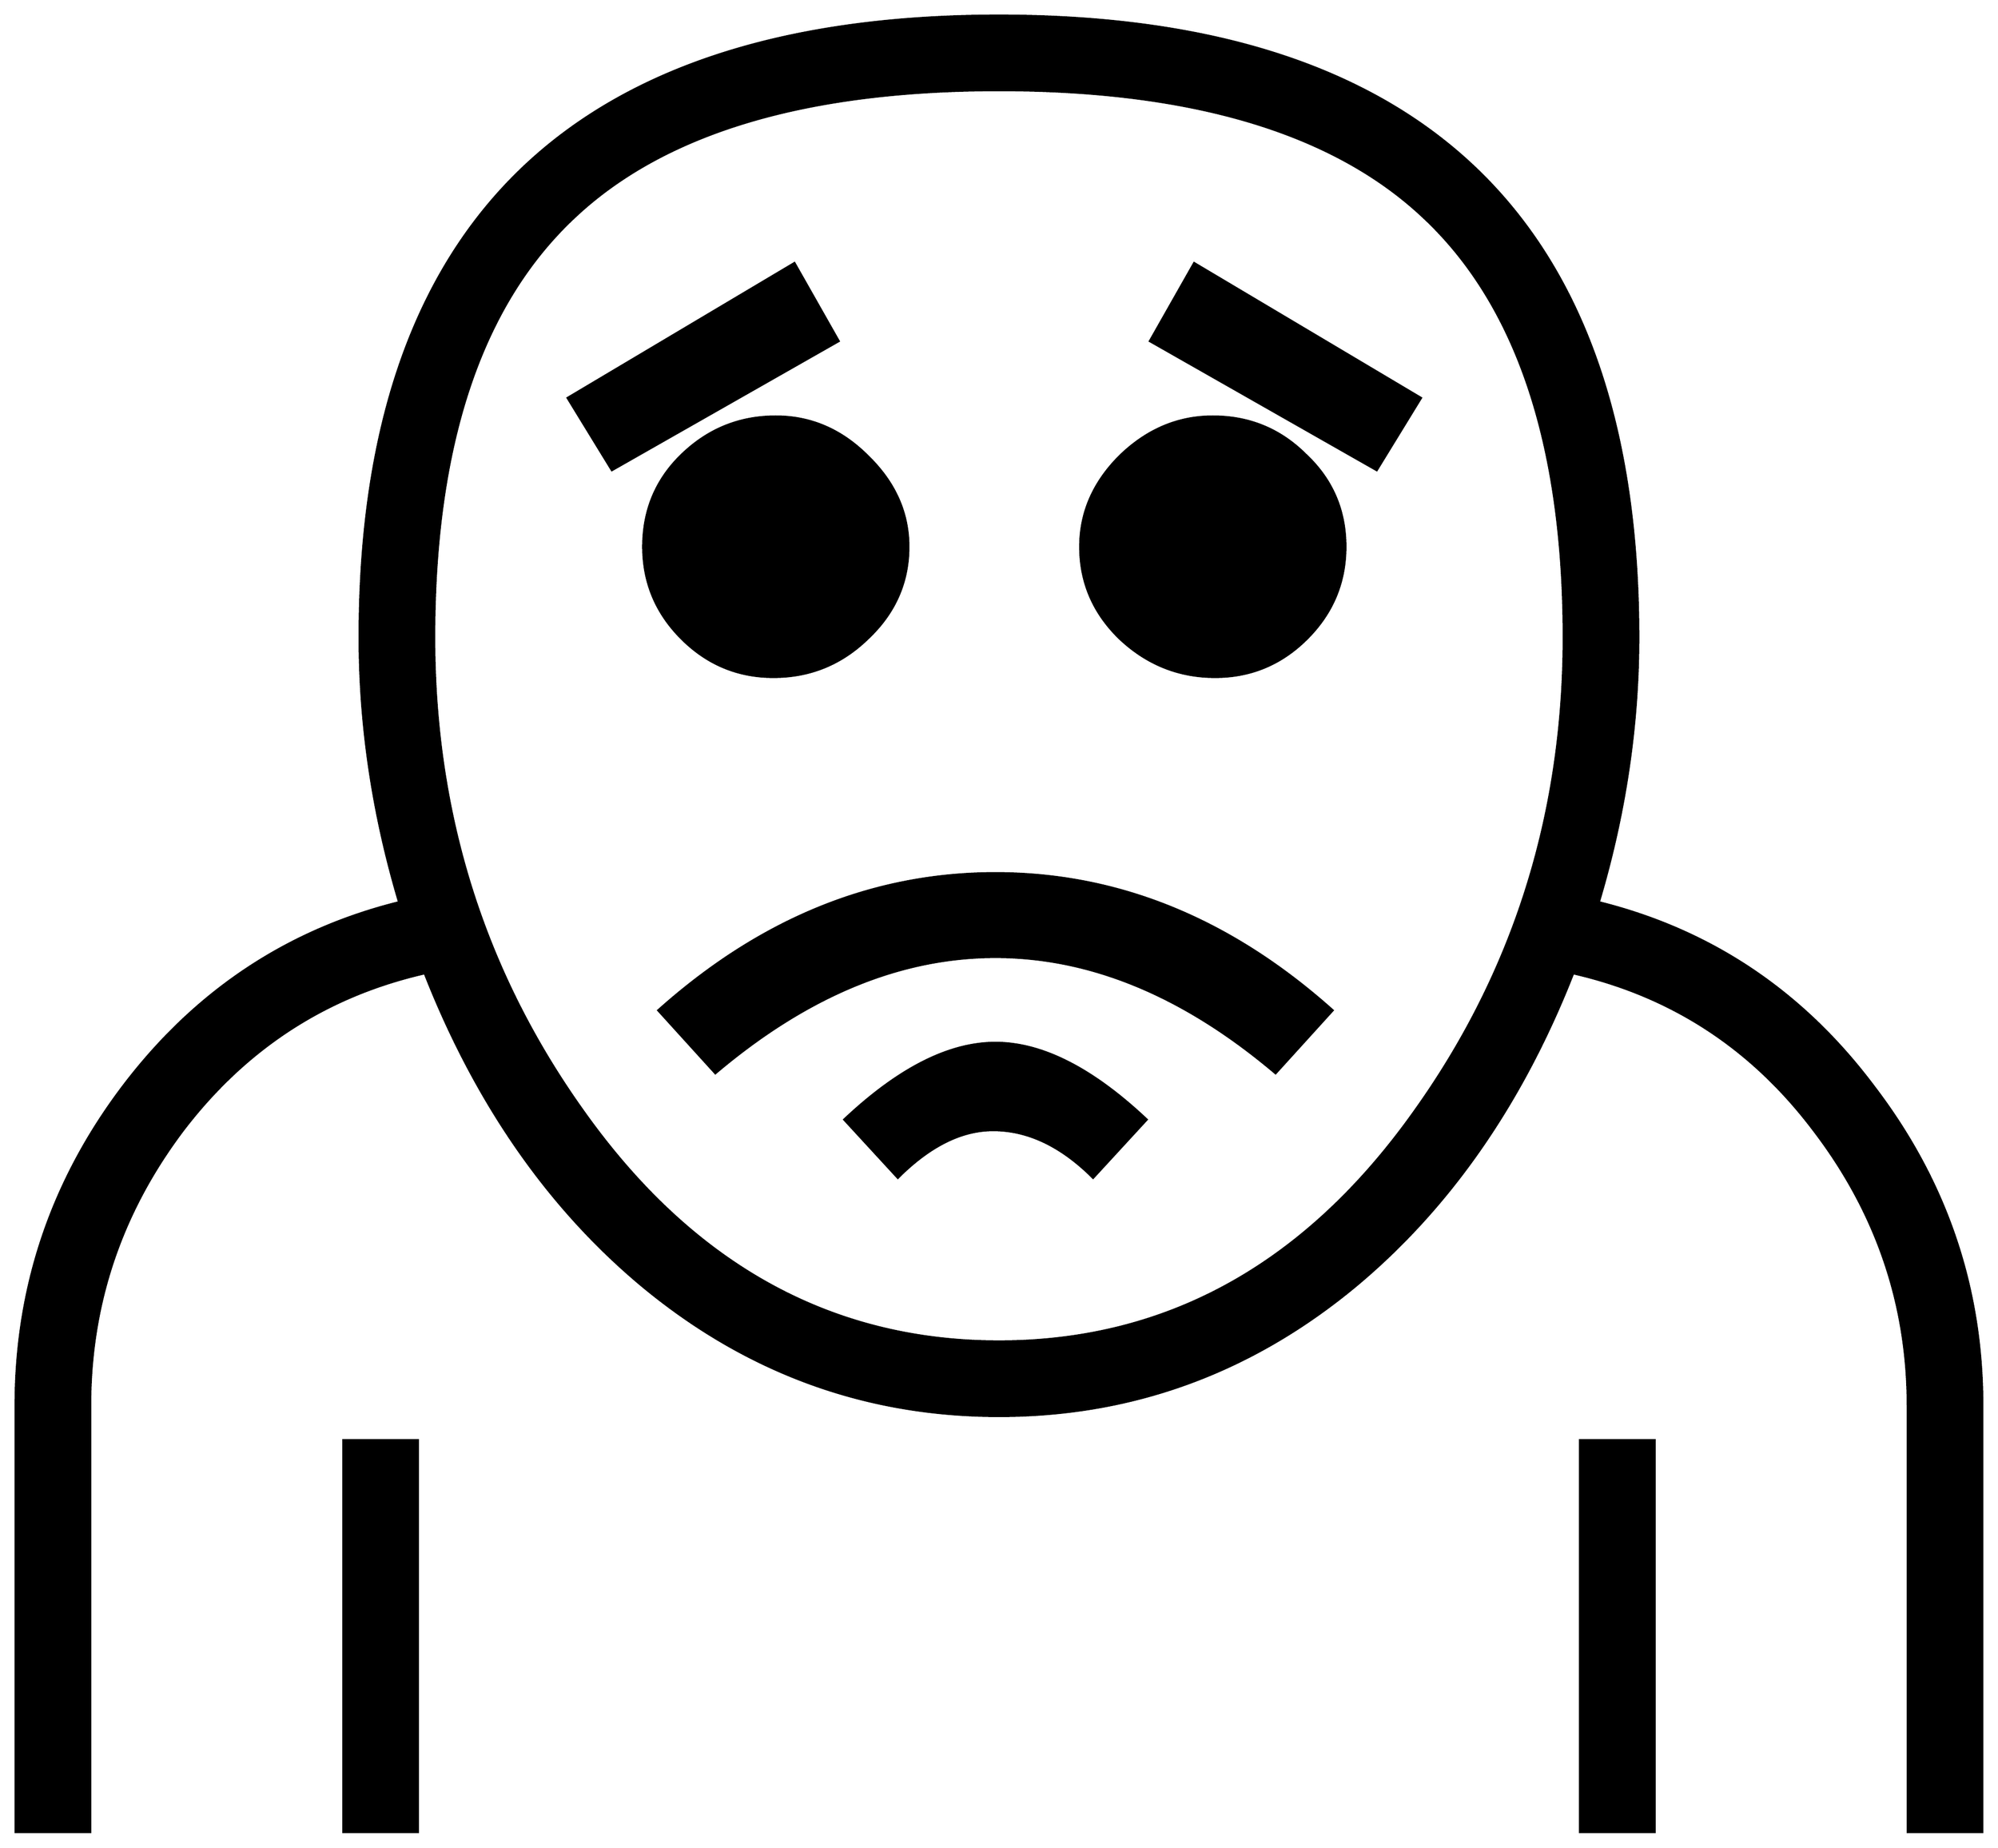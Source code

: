 


\begin{tikzpicture}[y=0.80pt, x=0.80pt, yscale=-1.0, xscale=1.0, inner sep=0pt, outer sep=0pt]
\begin{scope}[shift={(100.0,1791.0)},nonzero rule]
  \path[draw=.,fill=.,line width=1.600pt] (1788.0,114.0) --
    (1724.0,114.0) -- (1724.0,-253.0) .. controls
    (1724.0,-340.333) and (1697.0,-419.333) .. (1643.0,-490.0) ..
    controls (1589.667,-560.667) and (1520.667,-605.667) ..
    (1436.0,-625.0) .. controls (1392.0,-513.0) and
    (1329.667,-423.333) .. (1249.0,-356.0) .. controls
    (1159.0,-281.333) and (1056.667,-244.0) .. (942.0,-244.0) ..
    controls (827.333,-244.0) and (725.0,-281.333) .. (635.0,-356.0)
    .. controls (554.333,-423.333) and (492.0,-513.0) ..
    (448.0,-625.0) .. controls (363.333,-605.667) and (294.0,-560.667)
    .. (240.0,-490.0) .. controls (186.667,-419.333) and
    (160.0,-340.333) .. (160.0,-253.0) -- (160.0,114.0) --
    (96.0,114.0) -- (96.0,-253.0) .. controls (96.0,-354.333) and
    (126.667,-445.667) .. (188.0,-527.0) .. controls (250.0,-609.0)
    and (329.333,-662.0) .. (426.0,-686.0) .. controls
    (403.333,-762.0) and (392.0,-838.0) .. (392.0,-914.0) ..
    controls (392.0,-1270.667) and (575.333,-1449.0) ..
    (942.0,-1449.0) .. controls (1308.667,-1449.0) and
    (1492.0,-1270.667) .. (1492.0,-914.0) .. controls
    (1492.0,-838.0) and (1480.667,-762.0) .. (1458.0,-686.0) ..
    controls (1554.667,-662.0) and (1633.667,-609.0) ..
    (1695.0,-527.0) .. controls (1757.0,-445.667) and
    (1788.0,-354.333) .. (1788.0,-253.0) -- (1788.0,114.0) --
    cycle(1506.0,114.0) -- (1442.0,114.0) -- (1442.0,-223.0) --
    (1506.0,-223.0) -- (1506.0,114.0) -- cycle(442.0,114.0) --
    (378.0,114.0) -- (378.0,-223.0) -- (442.0,-223.0) --
    (442.0,114.0) -- cycle(1428.0,-914.0) .. controls
    (1428.0,-1079.333) and (1388.0,-1199.667) .. (1308.0,-1275.0) ..
    controls (1230.667,-1348.333) and (1108.667,-1385.0) ..
    (942.0,-1385.0) .. controls (775.333,-1385.0) and
    (653.333,-1348.333) .. (576.0,-1275.0) .. controls
    (496.0,-1199.667) and (456.0,-1079.333) .. (456.0,-914.0) ..
    controls (456.0,-762.667) and (498.333,-627.333) .. (583.0,-508.0)
    .. controls (677.0,-374.667) and (796.667,-308.0) ..
    (942.0,-308.0) .. controls (1087.333,-308.0) and
    (1207.0,-374.667) .. (1301.0,-508.0) .. controls
    (1385.667,-627.333) and (1428.0,-762.667) .. (1428.0,-914.0) --
    cycle(1305.0,-1120.0) -- (1267.0,-1058.0) --
    (1072.0,-1169.0) -- (1110.0,-1236.0) -- (1305.0,-1120.0) --
    cycle(1240.0,-992.0) .. controls (1240.0,-961.333) and
    (1229.0,-935.0) .. (1207.0,-913.0) .. controls
    (1185.0,-891.0) and (1158.667,-880.0) .. (1128.0,-880.0) ..
    controls (1096.667,-880.0) and (1069.333,-891.0) ..
    (1046.0,-913.0) .. controls (1023.333,-935.0) and
    (1012.0,-961.333) .. (1012.0,-992.0) .. controls
    (1012.0,-1021.333) and (1023.333,-1047.333) .. (1046.0,-1070.0) ..
    controls (1069.333,-1092.667) and (1096.0,-1104.0) ..
    (1126.0,-1104.0) .. controls (1157.333,-1104.0) and
    (1184.0,-1093.0) .. (1206.0,-1071.0) .. controls
    (1228.667,-1049.667) and (1240.0,-1023.333) .. (1240.0,-992.0) --
    cycle(804.0,-1169.0) -- (609.0,-1058.0) -- (571.0,-1120.0)
    -- (766.0,-1236.0) -- (804.0,-1169.0) -- cycle(864.0,-992.0)
    .. controls (864.0,-961.333) and (852.333,-935.0) ..
    (829.0,-913.0) .. controls (806.333,-891.0) and (779.333,-880.0)
    .. (748.0,-880.0) .. controls (717.333,-880.0) and
    (691.0,-891.0) .. (669.0,-913.0) .. controls (647.0,-935.0)
    and (636.0,-961.333) .. (636.0,-992.0) .. controls
    (636.0,-1023.333) and (647.0,-1049.667) .. (669.0,-1071.0) ..
    controls (691.667,-1093.0) and (718.667,-1104.0) ..
    (750.0,-1104.0) .. controls (780.0,-1104.0) and
    (806.333,-1092.667) .. (829.0,-1070.0) .. controls
    (852.333,-1047.333) and (864.0,-1021.333) .. (864.0,-992.0) --
    cycle(1229.0,-593.0) -- (1180.0,-539.0) .. controls
    (1101.333,-605.667) and (1021.0,-639.0) .. (939.0,-639.0) ..
    controls (857.0,-639.0) and (776.667,-605.667) .. (698.0,-539.0)
    -- (649.0,-593.0) .. controls (737.0,-671.667) and
    (833.667,-711.0) .. (939.0,-711.0) .. controls (1044.333,-711.0)
    and (1141.0,-671.667) .. (1229.0,-593.0) --
    cycle(1069.0,-499.0) -- (1023.0,-449.0) .. controls
    (995.667,-476.333) and (967.0,-490.0) .. (937.0,-490.0) ..
    controls (909.667,-490.0) and (882.333,-476.333) .. (855.0,-449.0)
    -- (809.0,-499.0) .. controls (855.667,-543.0) and
    (899.0,-565.0) .. (939.0,-565.0) .. controls (979.0,-565.0)
    and (1022.333,-543.0) .. (1069.0,-499.0) -- cycle;
\end{scope}

\end{tikzpicture}

